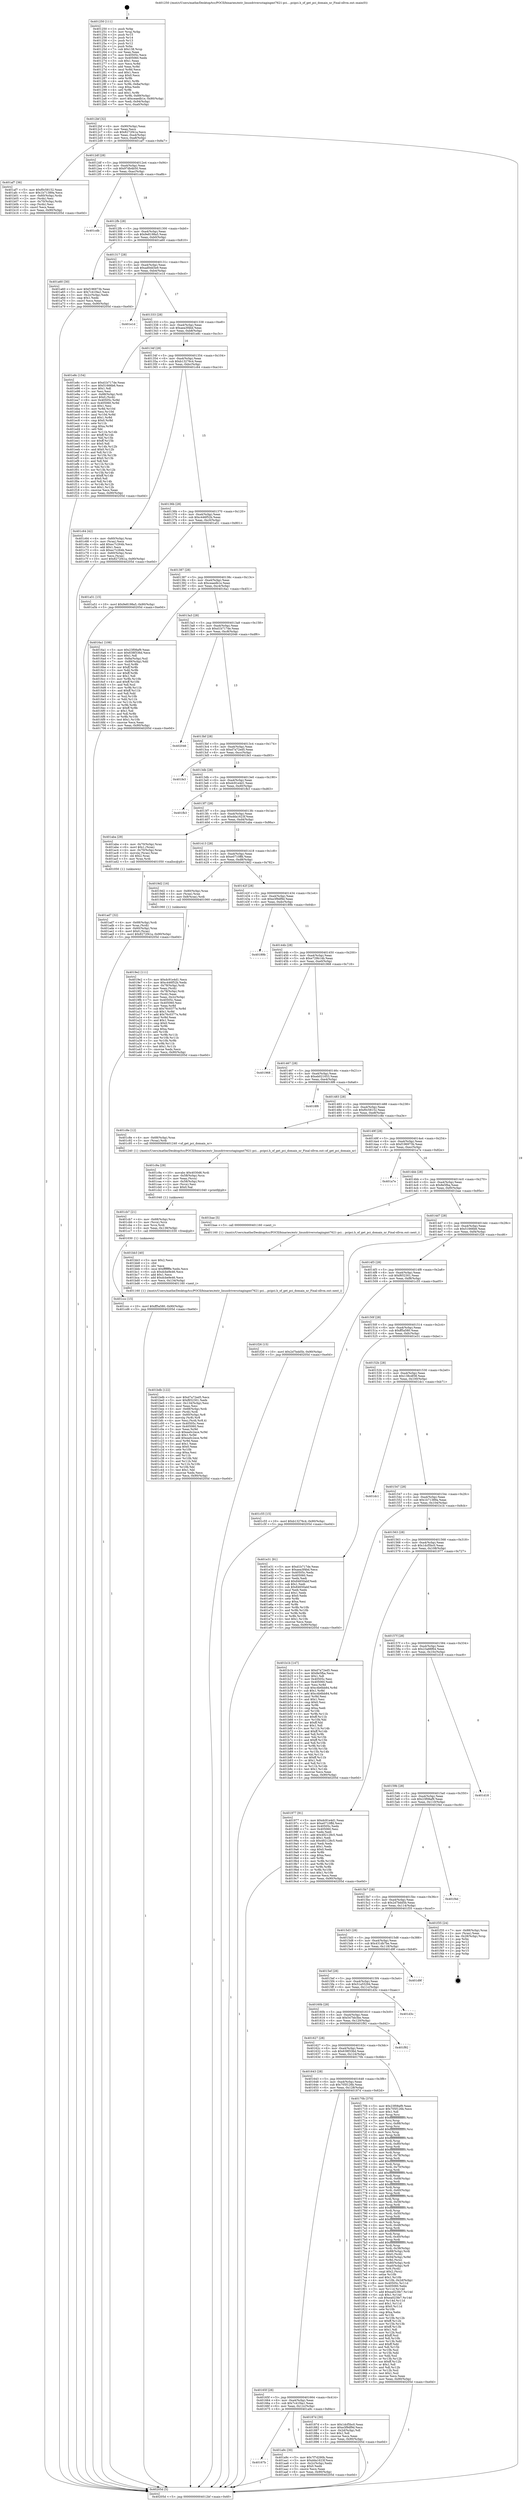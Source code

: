 digraph "0x401250" {
  label = "0x401250 (/mnt/c/Users/mathe/Desktop/tcc/POCII/binaries/extr_linuxdriversstagingmt7621-pci....pcipci.h_of_get_pci_domain_nr_Final-ollvm.out::main(0))"
  labelloc = "t"
  node[shape=record]

  Entry [label="",width=0.3,height=0.3,shape=circle,fillcolor=black,style=filled]
  "0x4012bf" [label="{
     0x4012bf [32]\l
     | [instrs]\l
     &nbsp;&nbsp;0x4012bf \<+6\>: mov -0x90(%rbp),%eax\l
     &nbsp;&nbsp;0x4012c5 \<+2\>: mov %eax,%ecx\l
     &nbsp;&nbsp;0x4012c7 \<+6\>: sub $0x8272f41a,%ecx\l
     &nbsp;&nbsp;0x4012cd \<+6\>: mov %eax,-0xa4(%rbp)\l
     &nbsp;&nbsp;0x4012d3 \<+6\>: mov %ecx,-0xa8(%rbp)\l
     &nbsp;&nbsp;0x4012d9 \<+6\>: je 0000000000401af7 \<main+0x8a7\>\l
  }"]
  "0x401af7" [label="{
     0x401af7 [36]\l
     | [instrs]\l
     &nbsp;&nbsp;0x401af7 \<+5\>: mov $0xf0c58152,%eax\l
     &nbsp;&nbsp;0x401afc \<+5\>: mov $0x1b71389a,%ecx\l
     &nbsp;&nbsp;0x401b01 \<+4\>: mov -0x60(%rbp),%rdx\l
     &nbsp;&nbsp;0x401b05 \<+2\>: mov (%rdx),%esi\l
     &nbsp;&nbsp;0x401b07 \<+4\>: mov -0x70(%rbp),%rdx\l
     &nbsp;&nbsp;0x401b0b \<+2\>: cmp (%rdx),%esi\l
     &nbsp;&nbsp;0x401b0d \<+3\>: cmovl %ecx,%eax\l
     &nbsp;&nbsp;0x401b10 \<+6\>: mov %eax,-0x90(%rbp)\l
     &nbsp;&nbsp;0x401b16 \<+5\>: jmp 000000000040205d \<main+0xe0d\>\l
  }"]
  "0x4012df" [label="{
     0x4012df [28]\l
     | [instrs]\l
     &nbsp;&nbsp;0x4012df \<+5\>: jmp 00000000004012e4 \<main+0x94\>\l
     &nbsp;&nbsp;0x4012e4 \<+6\>: mov -0xa4(%rbp),%eax\l
     &nbsp;&nbsp;0x4012ea \<+5\>: sub $0x97db4b50,%eax\l
     &nbsp;&nbsp;0x4012ef \<+6\>: mov %eax,-0xac(%rbp)\l
     &nbsp;&nbsp;0x4012f5 \<+6\>: je 0000000000401cdb \<main+0xa8b\>\l
  }"]
  Exit [label="",width=0.3,height=0.3,shape=circle,fillcolor=black,style=filled,peripheries=2]
  "0x401cdb" [label="{
     0x401cdb\l
  }", style=dashed]
  "0x4012fb" [label="{
     0x4012fb [28]\l
     | [instrs]\l
     &nbsp;&nbsp;0x4012fb \<+5\>: jmp 0000000000401300 \<main+0xb0\>\l
     &nbsp;&nbsp;0x401300 \<+6\>: mov -0xa4(%rbp),%eax\l
     &nbsp;&nbsp;0x401306 \<+5\>: sub $0x9e8198a5,%eax\l
     &nbsp;&nbsp;0x40130b \<+6\>: mov %eax,-0xb0(%rbp)\l
     &nbsp;&nbsp;0x401311 \<+6\>: je 0000000000401a60 \<main+0x810\>\l
  }"]
  "0x401ccc" [label="{
     0x401ccc [15]\l
     | [instrs]\l
     &nbsp;&nbsp;0x401ccc \<+10\>: movl $0xff5a580,-0x90(%rbp)\l
     &nbsp;&nbsp;0x401cd6 \<+5\>: jmp 000000000040205d \<main+0xe0d\>\l
  }"]
  "0x401a60" [label="{
     0x401a60 [30]\l
     | [instrs]\l
     &nbsp;&nbsp;0x401a60 \<+5\>: mov $0xf196973b,%eax\l
     &nbsp;&nbsp;0x401a65 \<+5\>: mov $0x7c41f4a1,%ecx\l
     &nbsp;&nbsp;0x401a6a \<+3\>: mov -0x2c(%rbp),%edx\l
     &nbsp;&nbsp;0x401a6d \<+3\>: cmp $0x1,%edx\l
     &nbsp;&nbsp;0x401a70 \<+3\>: cmovl %ecx,%eax\l
     &nbsp;&nbsp;0x401a73 \<+6\>: mov %eax,-0x90(%rbp)\l
     &nbsp;&nbsp;0x401a79 \<+5\>: jmp 000000000040205d \<main+0xe0d\>\l
  }"]
  "0x401317" [label="{
     0x401317 [28]\l
     | [instrs]\l
     &nbsp;&nbsp;0x401317 \<+5\>: jmp 000000000040131c \<main+0xcc\>\l
     &nbsp;&nbsp;0x40131c \<+6\>: mov -0xa4(%rbp),%eax\l
     &nbsp;&nbsp;0x401322 \<+5\>: sub $0xad0dd3e9,%eax\l
     &nbsp;&nbsp;0x401327 \<+6\>: mov %eax,-0xb4(%rbp)\l
     &nbsp;&nbsp;0x40132d \<+6\>: je 0000000000401e1d \<main+0xbcd\>\l
  }"]
  "0x401cb7" [label="{
     0x401cb7 [21]\l
     | [instrs]\l
     &nbsp;&nbsp;0x401cb7 \<+4\>: mov -0x68(%rbp),%rcx\l
     &nbsp;&nbsp;0x401cbb \<+3\>: mov (%rcx),%rcx\l
     &nbsp;&nbsp;0x401cbe \<+3\>: mov %rcx,%rdi\l
     &nbsp;&nbsp;0x401cc1 \<+6\>: mov %eax,-0x138(%rbp)\l
     &nbsp;&nbsp;0x401cc7 \<+5\>: call 0000000000401030 \<free@plt\>\l
     | [calls]\l
     &nbsp;&nbsp;0x401030 \{1\} (unknown)\l
  }"]
  "0x401e1d" [label="{
     0x401e1d\l
  }", style=dashed]
  "0x401333" [label="{
     0x401333 [28]\l
     | [instrs]\l
     &nbsp;&nbsp;0x401333 \<+5\>: jmp 0000000000401338 \<main+0xe8\>\l
     &nbsp;&nbsp;0x401338 \<+6\>: mov -0xa4(%rbp),%eax\l
     &nbsp;&nbsp;0x40133e \<+5\>: sub $0xaea3f4bd,%eax\l
     &nbsp;&nbsp;0x401343 \<+6\>: mov %eax,-0xb8(%rbp)\l
     &nbsp;&nbsp;0x401349 \<+6\>: je 0000000000401e8c \<main+0xc3c\>\l
  }"]
  "0x401c9a" [label="{
     0x401c9a [29]\l
     | [instrs]\l
     &nbsp;&nbsp;0x401c9a \<+10\>: movabs $0x4030d6,%rdi\l
     &nbsp;&nbsp;0x401ca4 \<+4\>: mov -0x58(%rbp),%rcx\l
     &nbsp;&nbsp;0x401ca8 \<+2\>: mov %eax,(%rcx)\l
     &nbsp;&nbsp;0x401caa \<+4\>: mov -0x58(%rbp),%rcx\l
     &nbsp;&nbsp;0x401cae \<+2\>: mov (%rcx),%esi\l
     &nbsp;&nbsp;0x401cb0 \<+2\>: mov $0x0,%al\l
     &nbsp;&nbsp;0x401cb2 \<+5\>: call 0000000000401040 \<printf@plt\>\l
     | [calls]\l
     &nbsp;&nbsp;0x401040 \{1\} (unknown)\l
  }"]
  "0x401e8c" [label="{
     0x401e8c [154]\l
     | [instrs]\l
     &nbsp;&nbsp;0x401e8c \<+5\>: mov $0xd1b717de,%eax\l
     &nbsp;&nbsp;0x401e91 \<+5\>: mov $0x51666b6,%ecx\l
     &nbsp;&nbsp;0x401e96 \<+2\>: mov $0x1,%dl\l
     &nbsp;&nbsp;0x401e98 \<+2\>: xor %esi,%esi\l
     &nbsp;&nbsp;0x401e9a \<+7\>: mov -0x88(%rbp),%rdi\l
     &nbsp;&nbsp;0x401ea1 \<+6\>: movl $0x0,(%rdi)\l
     &nbsp;&nbsp;0x401ea7 \<+8\>: mov 0x40505c,%r8d\l
     &nbsp;&nbsp;0x401eaf \<+8\>: mov 0x405060,%r9d\l
     &nbsp;&nbsp;0x401eb7 \<+3\>: sub $0x1,%esi\l
     &nbsp;&nbsp;0x401eba \<+3\>: mov %r8d,%r10d\l
     &nbsp;&nbsp;0x401ebd \<+3\>: add %esi,%r10d\l
     &nbsp;&nbsp;0x401ec0 \<+4\>: imul %r10d,%r8d\l
     &nbsp;&nbsp;0x401ec4 \<+4\>: and $0x1,%r8d\l
     &nbsp;&nbsp;0x401ec8 \<+4\>: cmp $0x0,%r8d\l
     &nbsp;&nbsp;0x401ecc \<+4\>: sete %r11b\l
     &nbsp;&nbsp;0x401ed0 \<+4\>: cmp $0xa,%r9d\l
     &nbsp;&nbsp;0x401ed4 \<+3\>: setl %bl\l
     &nbsp;&nbsp;0x401ed7 \<+3\>: mov %r11b,%r14b\l
     &nbsp;&nbsp;0x401eda \<+4\>: xor $0xff,%r14b\l
     &nbsp;&nbsp;0x401ede \<+3\>: mov %bl,%r15b\l
     &nbsp;&nbsp;0x401ee1 \<+4\>: xor $0xff,%r15b\l
     &nbsp;&nbsp;0x401ee5 \<+3\>: xor $0x0,%dl\l
     &nbsp;&nbsp;0x401ee8 \<+3\>: mov %r14b,%r12b\l
     &nbsp;&nbsp;0x401eeb \<+4\>: and $0x0,%r12b\l
     &nbsp;&nbsp;0x401eef \<+3\>: and %dl,%r11b\l
     &nbsp;&nbsp;0x401ef2 \<+3\>: mov %r15b,%r13b\l
     &nbsp;&nbsp;0x401ef5 \<+4\>: and $0x0,%r13b\l
     &nbsp;&nbsp;0x401ef9 \<+2\>: and %dl,%bl\l
     &nbsp;&nbsp;0x401efb \<+3\>: or %r11b,%r12b\l
     &nbsp;&nbsp;0x401efe \<+3\>: or %bl,%r13b\l
     &nbsp;&nbsp;0x401f01 \<+3\>: xor %r13b,%r12b\l
     &nbsp;&nbsp;0x401f04 \<+3\>: or %r15b,%r14b\l
     &nbsp;&nbsp;0x401f07 \<+4\>: xor $0xff,%r14b\l
     &nbsp;&nbsp;0x401f0b \<+3\>: or $0x0,%dl\l
     &nbsp;&nbsp;0x401f0e \<+3\>: and %dl,%r14b\l
     &nbsp;&nbsp;0x401f11 \<+3\>: or %r14b,%r12b\l
     &nbsp;&nbsp;0x401f14 \<+4\>: test $0x1,%r12b\l
     &nbsp;&nbsp;0x401f18 \<+3\>: cmovne %ecx,%eax\l
     &nbsp;&nbsp;0x401f1b \<+6\>: mov %eax,-0x90(%rbp)\l
     &nbsp;&nbsp;0x401f21 \<+5\>: jmp 000000000040205d \<main+0xe0d\>\l
  }"]
  "0x40134f" [label="{
     0x40134f [28]\l
     | [instrs]\l
     &nbsp;&nbsp;0x40134f \<+5\>: jmp 0000000000401354 \<main+0x104\>\l
     &nbsp;&nbsp;0x401354 \<+6\>: mov -0xa4(%rbp),%eax\l
     &nbsp;&nbsp;0x40135a \<+5\>: sub $0xb13276c4,%eax\l
     &nbsp;&nbsp;0x40135f \<+6\>: mov %eax,-0xbc(%rbp)\l
     &nbsp;&nbsp;0x401365 \<+6\>: je 0000000000401c64 \<main+0xa14\>\l
  }"]
  "0x401bdb" [label="{
     0x401bdb [122]\l
     | [instrs]\l
     &nbsp;&nbsp;0x401bdb \<+5\>: mov $0xd7a72ed5,%ecx\l
     &nbsp;&nbsp;0x401be0 \<+5\>: mov $0xf652301,%edx\l
     &nbsp;&nbsp;0x401be5 \<+6\>: mov -0x134(%rbp),%esi\l
     &nbsp;&nbsp;0x401beb \<+3\>: imul %eax,%esi\l
     &nbsp;&nbsp;0x401bee \<+4\>: mov -0x68(%rbp),%rdi\l
     &nbsp;&nbsp;0x401bf2 \<+3\>: mov (%rdi),%rdi\l
     &nbsp;&nbsp;0x401bf5 \<+4\>: mov -0x60(%rbp),%r8\l
     &nbsp;&nbsp;0x401bf9 \<+3\>: movslq (%r8),%r8\l
     &nbsp;&nbsp;0x401bfc \<+4\>: mov %esi,(%rdi,%r8,4)\l
     &nbsp;&nbsp;0x401c00 \<+7\>: mov 0x40505c,%eax\l
     &nbsp;&nbsp;0x401c07 \<+7\>: mov 0x405060,%esi\l
     &nbsp;&nbsp;0x401c0e \<+3\>: mov %eax,%r9d\l
     &nbsp;&nbsp;0x401c11 \<+7\>: sub $0xea0c2ece,%r9d\l
     &nbsp;&nbsp;0x401c18 \<+4\>: sub $0x1,%r9d\l
     &nbsp;&nbsp;0x401c1c \<+7\>: add $0xea0c2ece,%r9d\l
     &nbsp;&nbsp;0x401c23 \<+4\>: imul %r9d,%eax\l
     &nbsp;&nbsp;0x401c27 \<+3\>: and $0x1,%eax\l
     &nbsp;&nbsp;0x401c2a \<+3\>: cmp $0x0,%eax\l
     &nbsp;&nbsp;0x401c2d \<+4\>: sete %r10b\l
     &nbsp;&nbsp;0x401c31 \<+3\>: cmp $0xa,%esi\l
     &nbsp;&nbsp;0x401c34 \<+4\>: setl %r11b\l
     &nbsp;&nbsp;0x401c38 \<+3\>: mov %r10b,%bl\l
     &nbsp;&nbsp;0x401c3b \<+3\>: and %r11b,%bl\l
     &nbsp;&nbsp;0x401c3e \<+3\>: xor %r11b,%r10b\l
     &nbsp;&nbsp;0x401c41 \<+3\>: or %r10b,%bl\l
     &nbsp;&nbsp;0x401c44 \<+3\>: test $0x1,%bl\l
     &nbsp;&nbsp;0x401c47 \<+3\>: cmovne %edx,%ecx\l
     &nbsp;&nbsp;0x401c4a \<+6\>: mov %ecx,-0x90(%rbp)\l
     &nbsp;&nbsp;0x401c50 \<+5\>: jmp 000000000040205d \<main+0xe0d\>\l
  }"]
  "0x401c64" [label="{
     0x401c64 [42]\l
     | [instrs]\l
     &nbsp;&nbsp;0x401c64 \<+4\>: mov -0x60(%rbp),%rax\l
     &nbsp;&nbsp;0x401c68 \<+2\>: mov (%rax),%ecx\l
     &nbsp;&nbsp;0x401c6a \<+6\>: add $0xec7c264b,%ecx\l
     &nbsp;&nbsp;0x401c70 \<+3\>: add $0x1,%ecx\l
     &nbsp;&nbsp;0x401c73 \<+6\>: sub $0xec7c264b,%ecx\l
     &nbsp;&nbsp;0x401c79 \<+4\>: mov -0x60(%rbp),%rax\l
     &nbsp;&nbsp;0x401c7d \<+2\>: mov %ecx,(%rax)\l
     &nbsp;&nbsp;0x401c7f \<+10\>: movl $0x8272f41a,-0x90(%rbp)\l
     &nbsp;&nbsp;0x401c89 \<+5\>: jmp 000000000040205d \<main+0xe0d\>\l
  }"]
  "0x40136b" [label="{
     0x40136b [28]\l
     | [instrs]\l
     &nbsp;&nbsp;0x40136b \<+5\>: jmp 0000000000401370 \<main+0x120\>\l
     &nbsp;&nbsp;0x401370 \<+6\>: mov -0xa4(%rbp),%eax\l
     &nbsp;&nbsp;0x401376 \<+5\>: sub $0xc446f52b,%eax\l
     &nbsp;&nbsp;0x40137b \<+6\>: mov %eax,-0xc0(%rbp)\l
     &nbsp;&nbsp;0x401381 \<+6\>: je 0000000000401a51 \<main+0x801\>\l
  }"]
  "0x401bb3" [label="{
     0x401bb3 [40]\l
     | [instrs]\l
     &nbsp;&nbsp;0x401bb3 \<+5\>: mov $0x2,%ecx\l
     &nbsp;&nbsp;0x401bb8 \<+1\>: cltd\l
     &nbsp;&nbsp;0x401bb9 \<+2\>: idiv %ecx\l
     &nbsp;&nbsp;0x401bbb \<+6\>: imul $0xfffffffe,%edx,%ecx\l
     &nbsp;&nbsp;0x401bc1 \<+6\>: sub $0xdcbe9e46,%ecx\l
     &nbsp;&nbsp;0x401bc7 \<+3\>: add $0x1,%ecx\l
     &nbsp;&nbsp;0x401bca \<+6\>: add $0xdcbe9e46,%ecx\l
     &nbsp;&nbsp;0x401bd0 \<+6\>: mov %ecx,-0x134(%rbp)\l
     &nbsp;&nbsp;0x401bd6 \<+5\>: call 0000000000401160 \<next_i\>\l
     | [calls]\l
     &nbsp;&nbsp;0x401160 \{1\} (/mnt/c/Users/mathe/Desktop/tcc/POCII/binaries/extr_linuxdriversstagingmt7621-pci....pcipci.h_of_get_pci_domain_nr_Final-ollvm.out::next_i)\l
  }"]
  "0x401a51" [label="{
     0x401a51 [15]\l
     | [instrs]\l
     &nbsp;&nbsp;0x401a51 \<+10\>: movl $0x9e8198a5,-0x90(%rbp)\l
     &nbsp;&nbsp;0x401a5b \<+5\>: jmp 000000000040205d \<main+0xe0d\>\l
  }"]
  "0x401387" [label="{
     0x401387 [28]\l
     | [instrs]\l
     &nbsp;&nbsp;0x401387 \<+5\>: jmp 000000000040138c \<main+0x13c\>\l
     &nbsp;&nbsp;0x40138c \<+6\>: mov -0xa4(%rbp),%eax\l
     &nbsp;&nbsp;0x401392 \<+5\>: sub $0xceaedb1e,%eax\l
     &nbsp;&nbsp;0x401397 \<+6\>: mov %eax,-0xc4(%rbp)\l
     &nbsp;&nbsp;0x40139d \<+6\>: je 00000000004016a1 \<main+0x451\>\l
  }"]
  "0x401ad7" [label="{
     0x401ad7 [32]\l
     | [instrs]\l
     &nbsp;&nbsp;0x401ad7 \<+4\>: mov -0x68(%rbp),%rdi\l
     &nbsp;&nbsp;0x401adb \<+3\>: mov %rax,(%rdi)\l
     &nbsp;&nbsp;0x401ade \<+4\>: mov -0x60(%rbp),%rax\l
     &nbsp;&nbsp;0x401ae2 \<+6\>: movl $0x0,(%rax)\l
     &nbsp;&nbsp;0x401ae8 \<+10\>: movl $0x8272f41a,-0x90(%rbp)\l
     &nbsp;&nbsp;0x401af2 \<+5\>: jmp 000000000040205d \<main+0xe0d\>\l
  }"]
  "0x4016a1" [label="{
     0x4016a1 [106]\l
     | [instrs]\l
     &nbsp;&nbsp;0x4016a1 \<+5\>: mov $0x23f08af9,%eax\l
     &nbsp;&nbsp;0x4016a6 \<+5\>: mov $0x638f336d,%ecx\l
     &nbsp;&nbsp;0x4016ab \<+2\>: mov $0x1,%dl\l
     &nbsp;&nbsp;0x4016ad \<+7\>: mov -0x8a(%rbp),%sil\l
     &nbsp;&nbsp;0x4016b4 \<+7\>: mov -0x89(%rbp),%dil\l
     &nbsp;&nbsp;0x4016bb \<+3\>: mov %sil,%r8b\l
     &nbsp;&nbsp;0x4016be \<+4\>: xor $0xff,%r8b\l
     &nbsp;&nbsp;0x4016c2 \<+3\>: mov %dil,%r9b\l
     &nbsp;&nbsp;0x4016c5 \<+4\>: xor $0xff,%r9b\l
     &nbsp;&nbsp;0x4016c9 \<+3\>: xor $0x1,%dl\l
     &nbsp;&nbsp;0x4016cc \<+3\>: mov %r8b,%r10b\l
     &nbsp;&nbsp;0x4016cf \<+4\>: and $0xff,%r10b\l
     &nbsp;&nbsp;0x4016d3 \<+3\>: and %dl,%sil\l
     &nbsp;&nbsp;0x4016d6 \<+3\>: mov %r9b,%r11b\l
     &nbsp;&nbsp;0x4016d9 \<+4\>: and $0xff,%r11b\l
     &nbsp;&nbsp;0x4016dd \<+3\>: and %dl,%dil\l
     &nbsp;&nbsp;0x4016e0 \<+3\>: or %sil,%r10b\l
     &nbsp;&nbsp;0x4016e3 \<+3\>: or %dil,%r11b\l
     &nbsp;&nbsp;0x4016e6 \<+3\>: xor %r11b,%r10b\l
     &nbsp;&nbsp;0x4016e9 \<+3\>: or %r9b,%r8b\l
     &nbsp;&nbsp;0x4016ec \<+4\>: xor $0xff,%r8b\l
     &nbsp;&nbsp;0x4016f0 \<+3\>: or $0x1,%dl\l
     &nbsp;&nbsp;0x4016f3 \<+3\>: and %dl,%r8b\l
     &nbsp;&nbsp;0x4016f6 \<+3\>: or %r8b,%r10b\l
     &nbsp;&nbsp;0x4016f9 \<+4\>: test $0x1,%r10b\l
     &nbsp;&nbsp;0x4016fd \<+3\>: cmovne %ecx,%eax\l
     &nbsp;&nbsp;0x401700 \<+6\>: mov %eax,-0x90(%rbp)\l
     &nbsp;&nbsp;0x401706 \<+5\>: jmp 000000000040205d \<main+0xe0d\>\l
  }"]
  "0x4013a3" [label="{
     0x4013a3 [28]\l
     | [instrs]\l
     &nbsp;&nbsp;0x4013a3 \<+5\>: jmp 00000000004013a8 \<main+0x158\>\l
     &nbsp;&nbsp;0x4013a8 \<+6\>: mov -0xa4(%rbp),%eax\l
     &nbsp;&nbsp;0x4013ae \<+5\>: sub $0xd1b717de,%eax\l
     &nbsp;&nbsp;0x4013b3 \<+6\>: mov %eax,-0xc8(%rbp)\l
     &nbsp;&nbsp;0x4013b9 \<+6\>: je 0000000000402046 \<main+0xdf6\>\l
  }"]
  "0x40205d" [label="{
     0x40205d [5]\l
     | [instrs]\l
     &nbsp;&nbsp;0x40205d \<+5\>: jmp 00000000004012bf \<main+0x6f\>\l
  }"]
  "0x401250" [label="{
     0x401250 [111]\l
     | [instrs]\l
     &nbsp;&nbsp;0x401250 \<+1\>: push %rbp\l
     &nbsp;&nbsp;0x401251 \<+3\>: mov %rsp,%rbp\l
     &nbsp;&nbsp;0x401254 \<+2\>: push %r15\l
     &nbsp;&nbsp;0x401256 \<+2\>: push %r14\l
     &nbsp;&nbsp;0x401258 \<+2\>: push %r13\l
     &nbsp;&nbsp;0x40125a \<+2\>: push %r12\l
     &nbsp;&nbsp;0x40125c \<+1\>: push %rbx\l
     &nbsp;&nbsp;0x40125d \<+7\>: sub $0x138,%rsp\l
     &nbsp;&nbsp;0x401264 \<+2\>: xor %eax,%eax\l
     &nbsp;&nbsp;0x401266 \<+7\>: mov 0x40505c,%ecx\l
     &nbsp;&nbsp;0x40126d \<+7\>: mov 0x405060,%edx\l
     &nbsp;&nbsp;0x401274 \<+3\>: sub $0x1,%eax\l
     &nbsp;&nbsp;0x401277 \<+3\>: mov %ecx,%r8d\l
     &nbsp;&nbsp;0x40127a \<+3\>: add %eax,%r8d\l
     &nbsp;&nbsp;0x40127d \<+4\>: imul %r8d,%ecx\l
     &nbsp;&nbsp;0x401281 \<+3\>: and $0x1,%ecx\l
     &nbsp;&nbsp;0x401284 \<+3\>: cmp $0x0,%ecx\l
     &nbsp;&nbsp;0x401287 \<+4\>: sete %r9b\l
     &nbsp;&nbsp;0x40128b \<+4\>: and $0x1,%r9b\l
     &nbsp;&nbsp;0x40128f \<+7\>: mov %r9b,-0x8a(%rbp)\l
     &nbsp;&nbsp;0x401296 \<+3\>: cmp $0xa,%edx\l
     &nbsp;&nbsp;0x401299 \<+4\>: setl %r9b\l
     &nbsp;&nbsp;0x40129d \<+4\>: and $0x1,%r9b\l
     &nbsp;&nbsp;0x4012a1 \<+7\>: mov %r9b,-0x89(%rbp)\l
     &nbsp;&nbsp;0x4012a8 \<+10\>: movl $0xceaedb1e,-0x90(%rbp)\l
     &nbsp;&nbsp;0x4012b2 \<+6\>: mov %edi,-0x94(%rbp)\l
     &nbsp;&nbsp;0x4012b8 \<+7\>: mov %rsi,-0xa0(%rbp)\l
  }"]
  "0x40167b" [label="{
     0x40167b\l
  }", style=dashed]
  "0x402046" [label="{
     0x402046\l
  }", style=dashed]
  "0x4013bf" [label="{
     0x4013bf [28]\l
     | [instrs]\l
     &nbsp;&nbsp;0x4013bf \<+5\>: jmp 00000000004013c4 \<main+0x174\>\l
     &nbsp;&nbsp;0x4013c4 \<+6\>: mov -0xa4(%rbp),%eax\l
     &nbsp;&nbsp;0x4013ca \<+5\>: sub $0xd7a72ed5,%eax\l
     &nbsp;&nbsp;0x4013cf \<+6\>: mov %eax,-0xcc(%rbp)\l
     &nbsp;&nbsp;0x4013d5 \<+6\>: je 0000000000401fe3 \<main+0xd93\>\l
  }"]
  "0x401a9c" [label="{
     0x401a9c [30]\l
     | [instrs]\l
     &nbsp;&nbsp;0x401a9c \<+5\>: mov $0x7f7d290b,%eax\l
     &nbsp;&nbsp;0x401aa1 \<+5\>: mov $0xdda1623f,%ecx\l
     &nbsp;&nbsp;0x401aa6 \<+3\>: mov -0x2c(%rbp),%edx\l
     &nbsp;&nbsp;0x401aa9 \<+3\>: cmp $0x0,%edx\l
     &nbsp;&nbsp;0x401aac \<+3\>: cmove %ecx,%eax\l
     &nbsp;&nbsp;0x401aaf \<+6\>: mov %eax,-0x90(%rbp)\l
     &nbsp;&nbsp;0x401ab5 \<+5\>: jmp 000000000040205d \<main+0xe0d\>\l
  }"]
  "0x401fe3" [label="{
     0x401fe3\l
  }", style=dashed]
  "0x4013db" [label="{
     0x4013db [28]\l
     | [instrs]\l
     &nbsp;&nbsp;0x4013db \<+5\>: jmp 00000000004013e0 \<main+0x190\>\l
     &nbsp;&nbsp;0x4013e0 \<+6\>: mov -0xa4(%rbp),%eax\l
     &nbsp;&nbsp;0x4013e6 \<+5\>: sub $0xdc91e4d1,%eax\l
     &nbsp;&nbsp;0x4013eb \<+6\>: mov %eax,-0xd0(%rbp)\l
     &nbsp;&nbsp;0x4013f1 \<+6\>: je 0000000000401fb3 \<main+0xd63\>\l
  }"]
  "0x4019e2" [label="{
     0x4019e2 [111]\l
     | [instrs]\l
     &nbsp;&nbsp;0x4019e2 \<+5\>: mov $0xdc91e4d1,%ecx\l
     &nbsp;&nbsp;0x4019e7 \<+5\>: mov $0xc446f52b,%edx\l
     &nbsp;&nbsp;0x4019ec \<+4\>: mov -0x78(%rbp),%rdi\l
     &nbsp;&nbsp;0x4019f0 \<+2\>: mov %eax,(%rdi)\l
     &nbsp;&nbsp;0x4019f2 \<+4\>: mov -0x78(%rbp),%rdi\l
     &nbsp;&nbsp;0x4019f6 \<+2\>: mov (%rdi),%eax\l
     &nbsp;&nbsp;0x4019f8 \<+3\>: mov %eax,-0x2c(%rbp)\l
     &nbsp;&nbsp;0x4019fb \<+7\>: mov 0x40505c,%eax\l
     &nbsp;&nbsp;0x401a02 \<+7\>: mov 0x405060,%esi\l
     &nbsp;&nbsp;0x401a09 \<+3\>: mov %eax,%r8d\l
     &nbsp;&nbsp;0x401a0c \<+7\>: sub $0x76c0377e,%r8d\l
     &nbsp;&nbsp;0x401a13 \<+4\>: sub $0x1,%r8d\l
     &nbsp;&nbsp;0x401a17 \<+7\>: add $0x76c0377e,%r8d\l
     &nbsp;&nbsp;0x401a1e \<+4\>: imul %r8d,%eax\l
     &nbsp;&nbsp;0x401a22 \<+3\>: and $0x1,%eax\l
     &nbsp;&nbsp;0x401a25 \<+3\>: cmp $0x0,%eax\l
     &nbsp;&nbsp;0x401a28 \<+4\>: sete %r9b\l
     &nbsp;&nbsp;0x401a2c \<+3\>: cmp $0xa,%esi\l
     &nbsp;&nbsp;0x401a2f \<+4\>: setl %r10b\l
     &nbsp;&nbsp;0x401a33 \<+3\>: mov %r9b,%r11b\l
     &nbsp;&nbsp;0x401a36 \<+3\>: and %r10b,%r11b\l
     &nbsp;&nbsp;0x401a39 \<+3\>: xor %r10b,%r9b\l
     &nbsp;&nbsp;0x401a3c \<+3\>: or %r9b,%r11b\l
     &nbsp;&nbsp;0x401a3f \<+4\>: test $0x1,%r11b\l
     &nbsp;&nbsp;0x401a43 \<+3\>: cmovne %edx,%ecx\l
     &nbsp;&nbsp;0x401a46 \<+6\>: mov %ecx,-0x90(%rbp)\l
     &nbsp;&nbsp;0x401a4c \<+5\>: jmp 000000000040205d \<main+0xe0d\>\l
  }"]
  "0x401fb3" [label="{
     0x401fb3\l
  }", style=dashed]
  "0x4013f7" [label="{
     0x4013f7 [28]\l
     | [instrs]\l
     &nbsp;&nbsp;0x4013f7 \<+5\>: jmp 00000000004013fc \<main+0x1ac\>\l
     &nbsp;&nbsp;0x4013fc \<+6\>: mov -0xa4(%rbp),%eax\l
     &nbsp;&nbsp;0x401402 \<+5\>: sub $0xdda1623f,%eax\l
     &nbsp;&nbsp;0x401407 \<+6\>: mov %eax,-0xd4(%rbp)\l
     &nbsp;&nbsp;0x40140d \<+6\>: je 0000000000401aba \<main+0x86a\>\l
  }"]
  "0x40165f" [label="{
     0x40165f [28]\l
     | [instrs]\l
     &nbsp;&nbsp;0x40165f \<+5\>: jmp 0000000000401664 \<main+0x414\>\l
     &nbsp;&nbsp;0x401664 \<+6\>: mov -0xa4(%rbp),%eax\l
     &nbsp;&nbsp;0x40166a \<+5\>: sub $0x7c41f4a1,%eax\l
     &nbsp;&nbsp;0x40166f \<+6\>: mov %eax,-0x12c(%rbp)\l
     &nbsp;&nbsp;0x401675 \<+6\>: je 0000000000401a9c \<main+0x84c\>\l
  }"]
  "0x401aba" [label="{
     0x401aba [29]\l
     | [instrs]\l
     &nbsp;&nbsp;0x401aba \<+4\>: mov -0x70(%rbp),%rax\l
     &nbsp;&nbsp;0x401abe \<+6\>: movl $0x1,(%rax)\l
     &nbsp;&nbsp;0x401ac4 \<+4\>: mov -0x70(%rbp),%rax\l
     &nbsp;&nbsp;0x401ac8 \<+3\>: movslq (%rax),%rax\l
     &nbsp;&nbsp;0x401acb \<+4\>: shl $0x2,%rax\l
     &nbsp;&nbsp;0x401acf \<+3\>: mov %rax,%rdi\l
     &nbsp;&nbsp;0x401ad2 \<+5\>: call 0000000000401050 \<malloc@plt\>\l
     | [calls]\l
     &nbsp;&nbsp;0x401050 \{1\} (unknown)\l
  }"]
  "0x401413" [label="{
     0x401413 [28]\l
     | [instrs]\l
     &nbsp;&nbsp;0x401413 \<+5\>: jmp 0000000000401418 \<main+0x1c8\>\l
     &nbsp;&nbsp;0x401418 \<+6\>: mov -0xa4(%rbp),%eax\l
     &nbsp;&nbsp;0x40141e \<+5\>: sub $0xe0710ffd,%eax\l
     &nbsp;&nbsp;0x401423 \<+6\>: mov %eax,-0xd8(%rbp)\l
     &nbsp;&nbsp;0x401429 \<+6\>: je 00000000004019d2 \<main+0x782\>\l
  }"]
  "0x40187d" [label="{
     0x40187d [30]\l
     | [instrs]\l
     &nbsp;&nbsp;0x40187d \<+5\>: mov $0x1dcf5bc0,%eax\l
     &nbsp;&nbsp;0x401882 \<+5\>: mov $0xe3f9df9d,%ecx\l
     &nbsp;&nbsp;0x401887 \<+3\>: mov -0x2d(%rbp),%dl\l
     &nbsp;&nbsp;0x40188a \<+3\>: test $0x1,%dl\l
     &nbsp;&nbsp;0x40188d \<+3\>: cmovne %ecx,%eax\l
     &nbsp;&nbsp;0x401890 \<+6\>: mov %eax,-0x90(%rbp)\l
     &nbsp;&nbsp;0x401896 \<+5\>: jmp 000000000040205d \<main+0xe0d\>\l
  }"]
  "0x4019d2" [label="{
     0x4019d2 [16]\l
     | [instrs]\l
     &nbsp;&nbsp;0x4019d2 \<+4\>: mov -0x80(%rbp),%rax\l
     &nbsp;&nbsp;0x4019d6 \<+3\>: mov (%rax),%rax\l
     &nbsp;&nbsp;0x4019d9 \<+4\>: mov 0x8(%rax),%rdi\l
     &nbsp;&nbsp;0x4019dd \<+5\>: call 0000000000401060 \<atoi@plt\>\l
     | [calls]\l
     &nbsp;&nbsp;0x401060 \{1\} (unknown)\l
  }"]
  "0x40142f" [label="{
     0x40142f [28]\l
     | [instrs]\l
     &nbsp;&nbsp;0x40142f \<+5\>: jmp 0000000000401434 \<main+0x1e4\>\l
     &nbsp;&nbsp;0x401434 \<+6\>: mov -0xa4(%rbp),%eax\l
     &nbsp;&nbsp;0x40143a \<+5\>: sub $0xe3f9df9d,%eax\l
     &nbsp;&nbsp;0x40143f \<+6\>: mov %eax,-0xdc(%rbp)\l
     &nbsp;&nbsp;0x401445 \<+6\>: je 000000000040189b \<main+0x64b\>\l
  }"]
  "0x401643" [label="{
     0x401643 [28]\l
     | [instrs]\l
     &nbsp;&nbsp;0x401643 \<+5\>: jmp 0000000000401648 \<main+0x3f8\>\l
     &nbsp;&nbsp;0x401648 \<+6\>: mov -0xa4(%rbp),%eax\l
     &nbsp;&nbsp;0x40164e \<+5\>: sub $0x705f126b,%eax\l
     &nbsp;&nbsp;0x401653 \<+6\>: mov %eax,-0x128(%rbp)\l
     &nbsp;&nbsp;0x401659 \<+6\>: je 000000000040187d \<main+0x62d\>\l
  }"]
  "0x40189b" [label="{
     0x40189b\l
  }", style=dashed]
  "0x40144b" [label="{
     0x40144b [28]\l
     | [instrs]\l
     &nbsp;&nbsp;0x40144b \<+5\>: jmp 0000000000401450 \<main+0x200\>\l
     &nbsp;&nbsp;0x401450 \<+6\>: mov -0xa4(%rbp),%eax\l
     &nbsp;&nbsp;0x401456 \<+5\>: sub $0xe729b14b,%eax\l
     &nbsp;&nbsp;0x40145b \<+6\>: mov %eax,-0xe0(%rbp)\l
     &nbsp;&nbsp;0x401461 \<+6\>: je 0000000000401968 \<main+0x718\>\l
  }"]
  "0x40170b" [label="{
     0x40170b [370]\l
     | [instrs]\l
     &nbsp;&nbsp;0x40170b \<+5\>: mov $0x23f08af9,%eax\l
     &nbsp;&nbsp;0x401710 \<+5\>: mov $0x705f126b,%ecx\l
     &nbsp;&nbsp;0x401715 \<+2\>: mov $0x1,%dl\l
     &nbsp;&nbsp;0x401717 \<+3\>: mov %rsp,%rsi\l
     &nbsp;&nbsp;0x40171a \<+4\>: add $0xfffffffffffffff0,%rsi\l
     &nbsp;&nbsp;0x40171e \<+3\>: mov %rsi,%rsp\l
     &nbsp;&nbsp;0x401721 \<+7\>: mov %rsi,-0x88(%rbp)\l
     &nbsp;&nbsp;0x401728 \<+3\>: mov %rsp,%rsi\l
     &nbsp;&nbsp;0x40172b \<+4\>: add $0xfffffffffffffff0,%rsi\l
     &nbsp;&nbsp;0x40172f \<+3\>: mov %rsi,%rsp\l
     &nbsp;&nbsp;0x401732 \<+3\>: mov %rsp,%rdi\l
     &nbsp;&nbsp;0x401735 \<+4\>: add $0xfffffffffffffff0,%rdi\l
     &nbsp;&nbsp;0x401739 \<+3\>: mov %rdi,%rsp\l
     &nbsp;&nbsp;0x40173c \<+4\>: mov %rdi,-0x80(%rbp)\l
     &nbsp;&nbsp;0x401740 \<+3\>: mov %rsp,%rdi\l
     &nbsp;&nbsp;0x401743 \<+4\>: add $0xfffffffffffffff0,%rdi\l
     &nbsp;&nbsp;0x401747 \<+3\>: mov %rdi,%rsp\l
     &nbsp;&nbsp;0x40174a \<+4\>: mov %rdi,-0x78(%rbp)\l
     &nbsp;&nbsp;0x40174e \<+3\>: mov %rsp,%rdi\l
     &nbsp;&nbsp;0x401751 \<+4\>: add $0xfffffffffffffff0,%rdi\l
     &nbsp;&nbsp;0x401755 \<+3\>: mov %rdi,%rsp\l
     &nbsp;&nbsp;0x401758 \<+4\>: mov %rdi,-0x70(%rbp)\l
     &nbsp;&nbsp;0x40175c \<+3\>: mov %rsp,%rdi\l
     &nbsp;&nbsp;0x40175f \<+4\>: add $0xfffffffffffffff0,%rdi\l
     &nbsp;&nbsp;0x401763 \<+3\>: mov %rdi,%rsp\l
     &nbsp;&nbsp;0x401766 \<+4\>: mov %rdi,-0x68(%rbp)\l
     &nbsp;&nbsp;0x40176a \<+3\>: mov %rsp,%rdi\l
     &nbsp;&nbsp;0x40176d \<+4\>: add $0xfffffffffffffff0,%rdi\l
     &nbsp;&nbsp;0x401771 \<+3\>: mov %rdi,%rsp\l
     &nbsp;&nbsp;0x401774 \<+4\>: mov %rdi,-0x60(%rbp)\l
     &nbsp;&nbsp;0x401778 \<+3\>: mov %rsp,%rdi\l
     &nbsp;&nbsp;0x40177b \<+4\>: add $0xfffffffffffffff0,%rdi\l
     &nbsp;&nbsp;0x40177f \<+3\>: mov %rdi,%rsp\l
     &nbsp;&nbsp;0x401782 \<+4\>: mov %rdi,-0x58(%rbp)\l
     &nbsp;&nbsp;0x401786 \<+3\>: mov %rsp,%rdi\l
     &nbsp;&nbsp;0x401789 \<+4\>: add $0xfffffffffffffff0,%rdi\l
     &nbsp;&nbsp;0x40178d \<+3\>: mov %rdi,%rsp\l
     &nbsp;&nbsp;0x401790 \<+4\>: mov %rdi,-0x50(%rbp)\l
     &nbsp;&nbsp;0x401794 \<+3\>: mov %rsp,%rdi\l
     &nbsp;&nbsp;0x401797 \<+4\>: add $0xfffffffffffffff0,%rdi\l
     &nbsp;&nbsp;0x40179b \<+3\>: mov %rdi,%rsp\l
     &nbsp;&nbsp;0x40179e \<+4\>: mov %rdi,-0x48(%rbp)\l
     &nbsp;&nbsp;0x4017a2 \<+3\>: mov %rsp,%rdi\l
     &nbsp;&nbsp;0x4017a5 \<+4\>: add $0xfffffffffffffff0,%rdi\l
     &nbsp;&nbsp;0x4017a9 \<+3\>: mov %rdi,%rsp\l
     &nbsp;&nbsp;0x4017ac \<+4\>: mov %rdi,-0x40(%rbp)\l
     &nbsp;&nbsp;0x4017b0 \<+3\>: mov %rsp,%rdi\l
     &nbsp;&nbsp;0x4017b3 \<+4\>: add $0xfffffffffffffff0,%rdi\l
     &nbsp;&nbsp;0x4017b7 \<+3\>: mov %rdi,%rsp\l
     &nbsp;&nbsp;0x4017ba \<+4\>: mov %rdi,-0x38(%rbp)\l
     &nbsp;&nbsp;0x4017be \<+7\>: mov -0x88(%rbp),%rdi\l
     &nbsp;&nbsp;0x4017c5 \<+6\>: movl $0x0,(%rdi)\l
     &nbsp;&nbsp;0x4017cb \<+7\>: mov -0x94(%rbp),%r8d\l
     &nbsp;&nbsp;0x4017d2 \<+3\>: mov %r8d,(%rsi)\l
     &nbsp;&nbsp;0x4017d5 \<+4\>: mov -0x80(%rbp),%rdi\l
     &nbsp;&nbsp;0x4017d9 \<+7\>: mov -0xa0(%rbp),%r9\l
     &nbsp;&nbsp;0x4017e0 \<+3\>: mov %r9,(%rdi)\l
     &nbsp;&nbsp;0x4017e3 \<+3\>: cmpl $0x2,(%rsi)\l
     &nbsp;&nbsp;0x4017e6 \<+4\>: setne %r10b\l
     &nbsp;&nbsp;0x4017ea \<+4\>: and $0x1,%r10b\l
     &nbsp;&nbsp;0x4017ee \<+4\>: mov %r10b,-0x2d(%rbp)\l
     &nbsp;&nbsp;0x4017f2 \<+8\>: mov 0x40505c,%r11d\l
     &nbsp;&nbsp;0x4017fa \<+7\>: mov 0x405060,%ebx\l
     &nbsp;&nbsp;0x401801 \<+3\>: mov %r11d,%r14d\l
     &nbsp;&nbsp;0x401804 \<+7\>: add $0xea023fe7,%r14d\l
     &nbsp;&nbsp;0x40180b \<+4\>: sub $0x1,%r14d\l
     &nbsp;&nbsp;0x40180f \<+7\>: sub $0xea023fe7,%r14d\l
     &nbsp;&nbsp;0x401816 \<+4\>: imul %r14d,%r11d\l
     &nbsp;&nbsp;0x40181a \<+4\>: and $0x1,%r11d\l
     &nbsp;&nbsp;0x40181e \<+4\>: cmp $0x0,%r11d\l
     &nbsp;&nbsp;0x401822 \<+4\>: sete %r10b\l
     &nbsp;&nbsp;0x401826 \<+3\>: cmp $0xa,%ebx\l
     &nbsp;&nbsp;0x401829 \<+4\>: setl %r15b\l
     &nbsp;&nbsp;0x40182d \<+3\>: mov %r10b,%r12b\l
     &nbsp;&nbsp;0x401830 \<+4\>: xor $0xff,%r12b\l
     &nbsp;&nbsp;0x401834 \<+3\>: mov %r15b,%r13b\l
     &nbsp;&nbsp;0x401837 \<+4\>: xor $0xff,%r13b\l
     &nbsp;&nbsp;0x40183b \<+3\>: xor $0x1,%dl\l
     &nbsp;&nbsp;0x40183e \<+3\>: mov %r12b,%sil\l
     &nbsp;&nbsp;0x401841 \<+4\>: and $0xff,%sil\l
     &nbsp;&nbsp;0x401845 \<+3\>: and %dl,%r10b\l
     &nbsp;&nbsp;0x401848 \<+3\>: mov %r13b,%dil\l
     &nbsp;&nbsp;0x40184b \<+4\>: and $0xff,%dil\l
     &nbsp;&nbsp;0x40184f \<+3\>: and %dl,%r15b\l
     &nbsp;&nbsp;0x401852 \<+3\>: or %r10b,%sil\l
     &nbsp;&nbsp;0x401855 \<+3\>: or %r15b,%dil\l
     &nbsp;&nbsp;0x401858 \<+3\>: xor %dil,%sil\l
     &nbsp;&nbsp;0x40185b \<+3\>: or %r13b,%r12b\l
     &nbsp;&nbsp;0x40185e \<+4\>: xor $0xff,%r12b\l
     &nbsp;&nbsp;0x401862 \<+3\>: or $0x1,%dl\l
     &nbsp;&nbsp;0x401865 \<+3\>: and %dl,%r12b\l
     &nbsp;&nbsp;0x401868 \<+3\>: or %r12b,%sil\l
     &nbsp;&nbsp;0x40186b \<+4\>: test $0x1,%sil\l
     &nbsp;&nbsp;0x40186f \<+3\>: cmovne %ecx,%eax\l
     &nbsp;&nbsp;0x401872 \<+6\>: mov %eax,-0x90(%rbp)\l
     &nbsp;&nbsp;0x401878 \<+5\>: jmp 000000000040205d \<main+0xe0d\>\l
  }"]
  "0x401968" [label="{
     0x401968\l
  }", style=dashed]
  "0x401467" [label="{
     0x401467 [28]\l
     | [instrs]\l
     &nbsp;&nbsp;0x401467 \<+5\>: jmp 000000000040146c \<main+0x21c\>\l
     &nbsp;&nbsp;0x40146c \<+6\>: mov -0xa4(%rbp),%eax\l
     &nbsp;&nbsp;0x401472 \<+5\>: sub $0xeb021653,%eax\l
     &nbsp;&nbsp;0x401477 \<+6\>: mov %eax,-0xe4(%rbp)\l
     &nbsp;&nbsp;0x40147d \<+6\>: je 00000000004018f6 \<main+0x6a6\>\l
  }"]
  "0x401627" [label="{
     0x401627 [28]\l
     | [instrs]\l
     &nbsp;&nbsp;0x401627 \<+5\>: jmp 000000000040162c \<main+0x3dc\>\l
     &nbsp;&nbsp;0x40162c \<+6\>: mov -0xa4(%rbp),%eax\l
     &nbsp;&nbsp;0x401632 \<+5\>: sub $0x638f336d,%eax\l
     &nbsp;&nbsp;0x401637 \<+6\>: mov %eax,-0x124(%rbp)\l
     &nbsp;&nbsp;0x40163d \<+6\>: je 000000000040170b \<main+0x4bb\>\l
  }"]
  "0x4018f6" [label="{
     0x4018f6\l
  }", style=dashed]
  "0x401483" [label="{
     0x401483 [28]\l
     | [instrs]\l
     &nbsp;&nbsp;0x401483 \<+5\>: jmp 0000000000401488 \<main+0x238\>\l
     &nbsp;&nbsp;0x401488 \<+6\>: mov -0xa4(%rbp),%eax\l
     &nbsp;&nbsp;0x40148e \<+5\>: sub $0xf0c58152,%eax\l
     &nbsp;&nbsp;0x401493 \<+6\>: mov %eax,-0xe8(%rbp)\l
     &nbsp;&nbsp;0x401499 \<+6\>: je 0000000000401c8e \<main+0xa3e\>\l
  }"]
  "0x401f92" [label="{
     0x401f92\l
  }", style=dashed]
  "0x401c8e" [label="{
     0x401c8e [12]\l
     | [instrs]\l
     &nbsp;&nbsp;0x401c8e \<+4\>: mov -0x68(%rbp),%rax\l
     &nbsp;&nbsp;0x401c92 \<+3\>: mov (%rax),%rdi\l
     &nbsp;&nbsp;0x401c95 \<+5\>: call 0000000000401240 \<of_get_pci_domain_nr\>\l
     | [calls]\l
     &nbsp;&nbsp;0x401240 \{1\} (/mnt/c/Users/mathe/Desktop/tcc/POCII/binaries/extr_linuxdriversstagingmt7621-pci....pcipci.h_of_get_pci_domain_nr_Final-ollvm.out::of_get_pci_domain_nr)\l
  }"]
  "0x40149f" [label="{
     0x40149f [28]\l
     | [instrs]\l
     &nbsp;&nbsp;0x40149f \<+5\>: jmp 00000000004014a4 \<main+0x254\>\l
     &nbsp;&nbsp;0x4014a4 \<+6\>: mov -0xa4(%rbp),%eax\l
     &nbsp;&nbsp;0x4014aa \<+5\>: sub $0xf196973b,%eax\l
     &nbsp;&nbsp;0x4014af \<+6\>: mov %eax,-0xec(%rbp)\l
     &nbsp;&nbsp;0x4014b5 \<+6\>: je 0000000000401a7e \<main+0x82e\>\l
  }"]
  "0x40160b" [label="{
     0x40160b [28]\l
     | [instrs]\l
     &nbsp;&nbsp;0x40160b \<+5\>: jmp 0000000000401610 \<main+0x3c0\>\l
     &nbsp;&nbsp;0x401610 \<+6\>: mov -0xa4(%rbp),%eax\l
     &nbsp;&nbsp;0x401616 \<+5\>: sub $0x547bb3be,%eax\l
     &nbsp;&nbsp;0x40161b \<+6\>: mov %eax,-0x120(%rbp)\l
     &nbsp;&nbsp;0x401621 \<+6\>: je 0000000000401f92 \<main+0xd42\>\l
  }"]
  "0x401a7e" [label="{
     0x401a7e\l
  }", style=dashed]
  "0x4014bb" [label="{
     0x4014bb [28]\l
     | [instrs]\l
     &nbsp;&nbsp;0x4014bb \<+5\>: jmp 00000000004014c0 \<main+0x270\>\l
     &nbsp;&nbsp;0x4014c0 \<+6\>: mov -0xa4(%rbp),%eax\l
     &nbsp;&nbsp;0x4014c6 \<+5\>: sub $0x8e5fba,%eax\l
     &nbsp;&nbsp;0x4014cb \<+6\>: mov %eax,-0xf0(%rbp)\l
     &nbsp;&nbsp;0x4014d1 \<+6\>: je 0000000000401bae \<main+0x95e\>\l
  }"]
  "0x401d3c" [label="{
     0x401d3c\l
  }", style=dashed]
  "0x401bae" [label="{
     0x401bae [5]\l
     | [instrs]\l
     &nbsp;&nbsp;0x401bae \<+5\>: call 0000000000401160 \<next_i\>\l
     | [calls]\l
     &nbsp;&nbsp;0x401160 \{1\} (/mnt/c/Users/mathe/Desktop/tcc/POCII/binaries/extr_linuxdriversstagingmt7621-pci....pcipci.h_of_get_pci_domain_nr_Final-ollvm.out::next_i)\l
  }"]
  "0x4014d7" [label="{
     0x4014d7 [28]\l
     | [instrs]\l
     &nbsp;&nbsp;0x4014d7 \<+5\>: jmp 00000000004014dc \<main+0x28c\>\l
     &nbsp;&nbsp;0x4014dc \<+6\>: mov -0xa4(%rbp),%eax\l
     &nbsp;&nbsp;0x4014e2 \<+5\>: sub $0x51666b6,%eax\l
     &nbsp;&nbsp;0x4014e7 \<+6\>: mov %eax,-0xf4(%rbp)\l
     &nbsp;&nbsp;0x4014ed \<+6\>: je 0000000000401f26 \<main+0xcd6\>\l
  }"]
  "0x4015ef" [label="{
     0x4015ef [28]\l
     | [instrs]\l
     &nbsp;&nbsp;0x4015ef \<+5\>: jmp 00000000004015f4 \<main+0x3a4\>\l
     &nbsp;&nbsp;0x4015f4 \<+6\>: mov -0xa4(%rbp),%eax\l
     &nbsp;&nbsp;0x4015fa \<+5\>: sub $0x51a55294,%eax\l
     &nbsp;&nbsp;0x4015ff \<+6\>: mov %eax,-0x11c(%rbp)\l
     &nbsp;&nbsp;0x401605 \<+6\>: je 0000000000401d3c \<main+0xaec\>\l
  }"]
  "0x401f26" [label="{
     0x401f26 [15]\l
     | [instrs]\l
     &nbsp;&nbsp;0x401f26 \<+10\>: movl $0x2d7bdd5b,-0x90(%rbp)\l
     &nbsp;&nbsp;0x401f30 \<+5\>: jmp 000000000040205d \<main+0xe0d\>\l
  }"]
  "0x4014f3" [label="{
     0x4014f3 [28]\l
     | [instrs]\l
     &nbsp;&nbsp;0x4014f3 \<+5\>: jmp 00000000004014f8 \<main+0x2a8\>\l
     &nbsp;&nbsp;0x4014f8 \<+6\>: mov -0xa4(%rbp),%eax\l
     &nbsp;&nbsp;0x4014fe \<+5\>: sub $0xf652301,%eax\l
     &nbsp;&nbsp;0x401503 \<+6\>: mov %eax,-0xf8(%rbp)\l
     &nbsp;&nbsp;0x401509 \<+6\>: je 0000000000401c55 \<main+0xa05\>\l
  }"]
  "0x401d9f" [label="{
     0x401d9f\l
  }", style=dashed]
  "0x401c55" [label="{
     0x401c55 [15]\l
     | [instrs]\l
     &nbsp;&nbsp;0x401c55 \<+10\>: movl $0xb13276c4,-0x90(%rbp)\l
     &nbsp;&nbsp;0x401c5f \<+5\>: jmp 000000000040205d \<main+0xe0d\>\l
  }"]
  "0x40150f" [label="{
     0x40150f [28]\l
     | [instrs]\l
     &nbsp;&nbsp;0x40150f \<+5\>: jmp 0000000000401514 \<main+0x2c4\>\l
     &nbsp;&nbsp;0x401514 \<+6\>: mov -0xa4(%rbp),%eax\l
     &nbsp;&nbsp;0x40151a \<+5\>: sub $0xff5a580,%eax\l
     &nbsp;&nbsp;0x40151f \<+6\>: mov %eax,-0xfc(%rbp)\l
     &nbsp;&nbsp;0x401525 \<+6\>: je 0000000000401e31 \<main+0xbe1\>\l
  }"]
  "0x4015d3" [label="{
     0x4015d3 [28]\l
     | [instrs]\l
     &nbsp;&nbsp;0x4015d3 \<+5\>: jmp 00000000004015d8 \<main+0x388\>\l
     &nbsp;&nbsp;0x4015d8 \<+6\>: mov -0xa4(%rbp),%eax\l
     &nbsp;&nbsp;0x4015de \<+5\>: sub $0x431db7be,%eax\l
     &nbsp;&nbsp;0x4015e3 \<+6\>: mov %eax,-0x118(%rbp)\l
     &nbsp;&nbsp;0x4015e9 \<+6\>: je 0000000000401d9f \<main+0xb4f\>\l
  }"]
  "0x401e31" [label="{
     0x401e31 [91]\l
     | [instrs]\l
     &nbsp;&nbsp;0x401e31 \<+5\>: mov $0xd1b717de,%eax\l
     &nbsp;&nbsp;0x401e36 \<+5\>: mov $0xaea3f4bd,%ecx\l
     &nbsp;&nbsp;0x401e3b \<+7\>: mov 0x40505c,%edx\l
     &nbsp;&nbsp;0x401e42 \<+7\>: mov 0x405060,%esi\l
     &nbsp;&nbsp;0x401e49 \<+2\>: mov %edx,%edi\l
     &nbsp;&nbsp;0x401e4b \<+6\>: add $0x84650abf,%edi\l
     &nbsp;&nbsp;0x401e51 \<+3\>: sub $0x1,%edi\l
     &nbsp;&nbsp;0x401e54 \<+6\>: sub $0x84650abf,%edi\l
     &nbsp;&nbsp;0x401e5a \<+3\>: imul %edi,%edx\l
     &nbsp;&nbsp;0x401e5d \<+3\>: and $0x1,%edx\l
     &nbsp;&nbsp;0x401e60 \<+3\>: cmp $0x0,%edx\l
     &nbsp;&nbsp;0x401e63 \<+4\>: sete %r8b\l
     &nbsp;&nbsp;0x401e67 \<+3\>: cmp $0xa,%esi\l
     &nbsp;&nbsp;0x401e6a \<+4\>: setl %r9b\l
     &nbsp;&nbsp;0x401e6e \<+3\>: mov %r8b,%r10b\l
     &nbsp;&nbsp;0x401e71 \<+3\>: and %r9b,%r10b\l
     &nbsp;&nbsp;0x401e74 \<+3\>: xor %r9b,%r8b\l
     &nbsp;&nbsp;0x401e77 \<+3\>: or %r8b,%r10b\l
     &nbsp;&nbsp;0x401e7a \<+4\>: test $0x1,%r10b\l
     &nbsp;&nbsp;0x401e7e \<+3\>: cmovne %ecx,%eax\l
     &nbsp;&nbsp;0x401e81 \<+6\>: mov %eax,-0x90(%rbp)\l
     &nbsp;&nbsp;0x401e87 \<+5\>: jmp 000000000040205d \<main+0xe0d\>\l
  }"]
  "0x40152b" [label="{
     0x40152b [28]\l
     | [instrs]\l
     &nbsp;&nbsp;0x40152b \<+5\>: jmp 0000000000401530 \<main+0x2e0\>\l
     &nbsp;&nbsp;0x401530 \<+6\>: mov -0xa4(%rbp),%eax\l
     &nbsp;&nbsp;0x401536 \<+5\>: sub $0x138cdf38,%eax\l
     &nbsp;&nbsp;0x40153b \<+6\>: mov %eax,-0x100(%rbp)\l
     &nbsp;&nbsp;0x401541 \<+6\>: je 0000000000401dc1 \<main+0xb71\>\l
  }"]
  "0x401f35" [label="{
     0x401f35 [24]\l
     | [instrs]\l
     &nbsp;&nbsp;0x401f35 \<+7\>: mov -0x88(%rbp),%rax\l
     &nbsp;&nbsp;0x401f3c \<+2\>: mov (%rax),%eax\l
     &nbsp;&nbsp;0x401f3e \<+4\>: lea -0x28(%rbp),%rsp\l
     &nbsp;&nbsp;0x401f42 \<+1\>: pop %rbx\l
     &nbsp;&nbsp;0x401f43 \<+2\>: pop %r12\l
     &nbsp;&nbsp;0x401f45 \<+2\>: pop %r13\l
     &nbsp;&nbsp;0x401f47 \<+2\>: pop %r14\l
     &nbsp;&nbsp;0x401f49 \<+2\>: pop %r15\l
     &nbsp;&nbsp;0x401f4b \<+1\>: pop %rbp\l
     &nbsp;&nbsp;0x401f4c \<+1\>: ret\l
  }"]
  "0x401dc1" [label="{
     0x401dc1\l
  }", style=dashed]
  "0x401547" [label="{
     0x401547 [28]\l
     | [instrs]\l
     &nbsp;&nbsp;0x401547 \<+5\>: jmp 000000000040154c \<main+0x2fc\>\l
     &nbsp;&nbsp;0x40154c \<+6\>: mov -0xa4(%rbp),%eax\l
     &nbsp;&nbsp;0x401552 \<+5\>: sub $0x1b71389a,%eax\l
     &nbsp;&nbsp;0x401557 \<+6\>: mov %eax,-0x104(%rbp)\l
     &nbsp;&nbsp;0x40155d \<+6\>: je 0000000000401b1b \<main+0x8cb\>\l
  }"]
  "0x4015b7" [label="{
     0x4015b7 [28]\l
     | [instrs]\l
     &nbsp;&nbsp;0x4015b7 \<+5\>: jmp 00000000004015bc \<main+0x36c\>\l
     &nbsp;&nbsp;0x4015bc \<+6\>: mov -0xa4(%rbp),%eax\l
     &nbsp;&nbsp;0x4015c2 \<+5\>: sub $0x2d7bdd5b,%eax\l
     &nbsp;&nbsp;0x4015c7 \<+6\>: mov %eax,-0x114(%rbp)\l
     &nbsp;&nbsp;0x4015cd \<+6\>: je 0000000000401f35 \<main+0xce5\>\l
  }"]
  "0x401b1b" [label="{
     0x401b1b [147]\l
     | [instrs]\l
     &nbsp;&nbsp;0x401b1b \<+5\>: mov $0xd7a72ed5,%eax\l
     &nbsp;&nbsp;0x401b20 \<+5\>: mov $0x8e5fba,%ecx\l
     &nbsp;&nbsp;0x401b25 \<+2\>: mov $0x1,%dl\l
     &nbsp;&nbsp;0x401b27 \<+7\>: mov 0x40505c,%esi\l
     &nbsp;&nbsp;0x401b2e \<+7\>: mov 0x405060,%edi\l
     &nbsp;&nbsp;0x401b35 \<+3\>: mov %esi,%r8d\l
     &nbsp;&nbsp;0x401b38 \<+7\>: sub $0xc4b6bb84,%r8d\l
     &nbsp;&nbsp;0x401b3f \<+4\>: sub $0x1,%r8d\l
     &nbsp;&nbsp;0x401b43 \<+7\>: add $0xc4b6bb84,%r8d\l
     &nbsp;&nbsp;0x401b4a \<+4\>: imul %r8d,%esi\l
     &nbsp;&nbsp;0x401b4e \<+3\>: and $0x1,%esi\l
     &nbsp;&nbsp;0x401b51 \<+3\>: cmp $0x0,%esi\l
     &nbsp;&nbsp;0x401b54 \<+4\>: sete %r9b\l
     &nbsp;&nbsp;0x401b58 \<+3\>: cmp $0xa,%edi\l
     &nbsp;&nbsp;0x401b5b \<+4\>: setl %r10b\l
     &nbsp;&nbsp;0x401b5f \<+3\>: mov %r9b,%r11b\l
     &nbsp;&nbsp;0x401b62 \<+4\>: xor $0xff,%r11b\l
     &nbsp;&nbsp;0x401b66 \<+3\>: mov %r10b,%bl\l
     &nbsp;&nbsp;0x401b69 \<+3\>: xor $0xff,%bl\l
     &nbsp;&nbsp;0x401b6c \<+3\>: xor $0x1,%dl\l
     &nbsp;&nbsp;0x401b6f \<+3\>: mov %r11b,%r14b\l
     &nbsp;&nbsp;0x401b72 \<+4\>: and $0xff,%r14b\l
     &nbsp;&nbsp;0x401b76 \<+3\>: and %dl,%r9b\l
     &nbsp;&nbsp;0x401b79 \<+3\>: mov %bl,%r15b\l
     &nbsp;&nbsp;0x401b7c \<+4\>: and $0xff,%r15b\l
     &nbsp;&nbsp;0x401b80 \<+3\>: and %dl,%r10b\l
     &nbsp;&nbsp;0x401b83 \<+3\>: or %r9b,%r14b\l
     &nbsp;&nbsp;0x401b86 \<+3\>: or %r10b,%r15b\l
     &nbsp;&nbsp;0x401b89 \<+3\>: xor %r15b,%r14b\l
     &nbsp;&nbsp;0x401b8c \<+3\>: or %bl,%r11b\l
     &nbsp;&nbsp;0x401b8f \<+4\>: xor $0xff,%r11b\l
     &nbsp;&nbsp;0x401b93 \<+3\>: or $0x1,%dl\l
     &nbsp;&nbsp;0x401b96 \<+3\>: and %dl,%r11b\l
     &nbsp;&nbsp;0x401b99 \<+3\>: or %r11b,%r14b\l
     &nbsp;&nbsp;0x401b9c \<+4\>: test $0x1,%r14b\l
     &nbsp;&nbsp;0x401ba0 \<+3\>: cmovne %ecx,%eax\l
     &nbsp;&nbsp;0x401ba3 \<+6\>: mov %eax,-0x90(%rbp)\l
     &nbsp;&nbsp;0x401ba9 \<+5\>: jmp 000000000040205d \<main+0xe0d\>\l
  }"]
  "0x401563" [label="{
     0x401563 [28]\l
     | [instrs]\l
     &nbsp;&nbsp;0x401563 \<+5\>: jmp 0000000000401568 \<main+0x318\>\l
     &nbsp;&nbsp;0x401568 \<+6\>: mov -0xa4(%rbp),%eax\l
     &nbsp;&nbsp;0x40156e \<+5\>: sub $0x1dcf5bc0,%eax\l
     &nbsp;&nbsp;0x401573 \<+6\>: mov %eax,-0x108(%rbp)\l
     &nbsp;&nbsp;0x401579 \<+6\>: je 0000000000401977 \<main+0x727\>\l
  }"]
  "0x401f4d" [label="{
     0x401f4d\l
  }", style=dashed]
  "0x401977" [label="{
     0x401977 [91]\l
     | [instrs]\l
     &nbsp;&nbsp;0x401977 \<+5\>: mov $0xdc91e4d1,%eax\l
     &nbsp;&nbsp;0x40197c \<+5\>: mov $0xe0710ffd,%ecx\l
     &nbsp;&nbsp;0x401981 \<+7\>: mov 0x40505c,%edx\l
     &nbsp;&nbsp;0x401988 \<+7\>: mov 0x405060,%esi\l
     &nbsp;&nbsp;0x40198f \<+2\>: mov %edx,%edi\l
     &nbsp;&nbsp;0x401991 \<+6\>: add $0x492128c5,%edi\l
     &nbsp;&nbsp;0x401997 \<+3\>: sub $0x1,%edi\l
     &nbsp;&nbsp;0x40199a \<+6\>: sub $0x492128c5,%edi\l
     &nbsp;&nbsp;0x4019a0 \<+3\>: imul %edi,%edx\l
     &nbsp;&nbsp;0x4019a3 \<+3\>: and $0x1,%edx\l
     &nbsp;&nbsp;0x4019a6 \<+3\>: cmp $0x0,%edx\l
     &nbsp;&nbsp;0x4019a9 \<+4\>: sete %r8b\l
     &nbsp;&nbsp;0x4019ad \<+3\>: cmp $0xa,%esi\l
     &nbsp;&nbsp;0x4019b0 \<+4\>: setl %r9b\l
     &nbsp;&nbsp;0x4019b4 \<+3\>: mov %r8b,%r10b\l
     &nbsp;&nbsp;0x4019b7 \<+3\>: and %r9b,%r10b\l
     &nbsp;&nbsp;0x4019ba \<+3\>: xor %r9b,%r8b\l
     &nbsp;&nbsp;0x4019bd \<+3\>: or %r8b,%r10b\l
     &nbsp;&nbsp;0x4019c0 \<+4\>: test $0x1,%r10b\l
     &nbsp;&nbsp;0x4019c4 \<+3\>: cmovne %ecx,%eax\l
     &nbsp;&nbsp;0x4019c7 \<+6\>: mov %eax,-0x90(%rbp)\l
     &nbsp;&nbsp;0x4019cd \<+5\>: jmp 000000000040205d \<main+0xe0d\>\l
  }"]
  "0x40157f" [label="{
     0x40157f [28]\l
     | [instrs]\l
     &nbsp;&nbsp;0x40157f \<+5\>: jmp 0000000000401584 \<main+0x334\>\l
     &nbsp;&nbsp;0x401584 \<+6\>: mov -0xa4(%rbp),%eax\l
     &nbsp;&nbsp;0x40158a \<+5\>: sub $0x23a88f64,%eax\l
     &nbsp;&nbsp;0x40158f \<+6\>: mov %eax,-0x10c(%rbp)\l
     &nbsp;&nbsp;0x401595 \<+6\>: je 0000000000401d18 \<main+0xac8\>\l
  }"]
  "0x40159b" [label="{
     0x40159b [28]\l
     | [instrs]\l
     &nbsp;&nbsp;0x40159b \<+5\>: jmp 00000000004015a0 \<main+0x350\>\l
     &nbsp;&nbsp;0x4015a0 \<+6\>: mov -0xa4(%rbp),%eax\l
     &nbsp;&nbsp;0x4015a6 \<+5\>: sub $0x23f08af9,%eax\l
     &nbsp;&nbsp;0x4015ab \<+6\>: mov %eax,-0x110(%rbp)\l
     &nbsp;&nbsp;0x4015b1 \<+6\>: je 0000000000401f4d \<main+0xcfd\>\l
  }"]
  "0x401d18" [label="{
     0x401d18\l
  }", style=dashed]
  Entry -> "0x401250" [label=" 1"]
  "0x4012bf" -> "0x401af7" [label=" 2"]
  "0x4012bf" -> "0x4012df" [label=" 18"]
  "0x401f35" -> Exit [label=" 1"]
  "0x4012df" -> "0x401cdb" [label=" 0"]
  "0x4012df" -> "0x4012fb" [label=" 18"]
  "0x401f26" -> "0x40205d" [label=" 1"]
  "0x4012fb" -> "0x401a60" [label=" 1"]
  "0x4012fb" -> "0x401317" [label=" 17"]
  "0x401e8c" -> "0x40205d" [label=" 1"]
  "0x401317" -> "0x401e1d" [label=" 0"]
  "0x401317" -> "0x401333" [label=" 17"]
  "0x401e31" -> "0x40205d" [label=" 1"]
  "0x401333" -> "0x401e8c" [label=" 1"]
  "0x401333" -> "0x40134f" [label=" 16"]
  "0x401ccc" -> "0x40205d" [label=" 1"]
  "0x40134f" -> "0x401c64" [label=" 1"]
  "0x40134f" -> "0x40136b" [label=" 15"]
  "0x401cb7" -> "0x401ccc" [label=" 1"]
  "0x40136b" -> "0x401a51" [label=" 1"]
  "0x40136b" -> "0x401387" [label=" 14"]
  "0x401c9a" -> "0x401cb7" [label=" 1"]
  "0x401387" -> "0x4016a1" [label=" 1"]
  "0x401387" -> "0x4013a3" [label=" 13"]
  "0x4016a1" -> "0x40205d" [label=" 1"]
  "0x401250" -> "0x4012bf" [label=" 1"]
  "0x40205d" -> "0x4012bf" [label=" 19"]
  "0x401c8e" -> "0x401c9a" [label=" 1"]
  "0x4013a3" -> "0x402046" [label=" 0"]
  "0x4013a3" -> "0x4013bf" [label=" 13"]
  "0x401c64" -> "0x40205d" [label=" 1"]
  "0x4013bf" -> "0x401fe3" [label=" 0"]
  "0x4013bf" -> "0x4013db" [label=" 13"]
  "0x401c55" -> "0x40205d" [label=" 1"]
  "0x4013db" -> "0x401fb3" [label=" 0"]
  "0x4013db" -> "0x4013f7" [label=" 13"]
  "0x401bb3" -> "0x401bdb" [label=" 1"]
  "0x4013f7" -> "0x401aba" [label=" 1"]
  "0x4013f7" -> "0x401413" [label=" 12"]
  "0x401bae" -> "0x401bb3" [label=" 1"]
  "0x401413" -> "0x4019d2" [label=" 1"]
  "0x401413" -> "0x40142f" [label=" 11"]
  "0x401b1b" -> "0x40205d" [label=" 1"]
  "0x40142f" -> "0x40189b" [label=" 0"]
  "0x40142f" -> "0x40144b" [label=" 11"]
  "0x401aba" -> "0x401ad7" [label=" 1"]
  "0x40144b" -> "0x401968" [label=" 0"]
  "0x40144b" -> "0x401467" [label=" 11"]
  "0x401a9c" -> "0x40205d" [label=" 1"]
  "0x401467" -> "0x4018f6" [label=" 0"]
  "0x401467" -> "0x401483" [label=" 11"]
  "0x40165f" -> "0x401a9c" [label=" 1"]
  "0x401483" -> "0x401c8e" [label=" 1"]
  "0x401483" -> "0x40149f" [label=" 10"]
  "0x401bdb" -> "0x40205d" [label=" 1"]
  "0x40149f" -> "0x401a7e" [label=" 0"]
  "0x40149f" -> "0x4014bb" [label=" 10"]
  "0x401a51" -> "0x40205d" [label=" 1"]
  "0x4014bb" -> "0x401bae" [label=" 1"]
  "0x4014bb" -> "0x4014d7" [label=" 9"]
  "0x4019e2" -> "0x40205d" [label=" 1"]
  "0x4014d7" -> "0x401f26" [label=" 1"]
  "0x4014d7" -> "0x4014f3" [label=" 8"]
  "0x401977" -> "0x40205d" [label=" 1"]
  "0x4014f3" -> "0x401c55" [label=" 1"]
  "0x4014f3" -> "0x40150f" [label=" 7"]
  "0x40187d" -> "0x40205d" [label=" 1"]
  "0x40150f" -> "0x401e31" [label=" 1"]
  "0x40150f" -> "0x40152b" [label=" 6"]
  "0x401643" -> "0x40187d" [label=" 1"]
  "0x40152b" -> "0x401dc1" [label=" 0"]
  "0x40152b" -> "0x401547" [label=" 6"]
  "0x401af7" -> "0x40205d" [label=" 2"]
  "0x401547" -> "0x401b1b" [label=" 1"]
  "0x401547" -> "0x401563" [label=" 5"]
  "0x401ad7" -> "0x40205d" [label=" 1"]
  "0x401563" -> "0x401977" [label=" 1"]
  "0x401563" -> "0x40157f" [label=" 4"]
  "0x401627" -> "0x401643" [label=" 2"]
  "0x40157f" -> "0x401d18" [label=" 0"]
  "0x40157f" -> "0x40159b" [label=" 4"]
  "0x401627" -> "0x40170b" [label=" 1"]
  "0x40159b" -> "0x401f4d" [label=" 0"]
  "0x40159b" -> "0x4015b7" [label=" 4"]
  "0x40170b" -> "0x40205d" [label=" 1"]
  "0x4015b7" -> "0x401f35" [label=" 1"]
  "0x4015b7" -> "0x4015d3" [label=" 3"]
  "0x401643" -> "0x40165f" [label=" 1"]
  "0x4015d3" -> "0x401d9f" [label=" 0"]
  "0x4015d3" -> "0x4015ef" [label=" 3"]
  "0x4019d2" -> "0x4019e2" [label=" 1"]
  "0x4015ef" -> "0x401d3c" [label=" 0"]
  "0x4015ef" -> "0x40160b" [label=" 3"]
  "0x401a60" -> "0x40205d" [label=" 1"]
  "0x40160b" -> "0x401f92" [label=" 0"]
  "0x40160b" -> "0x401627" [label=" 3"]
  "0x40165f" -> "0x40167b" [label=" 0"]
}
